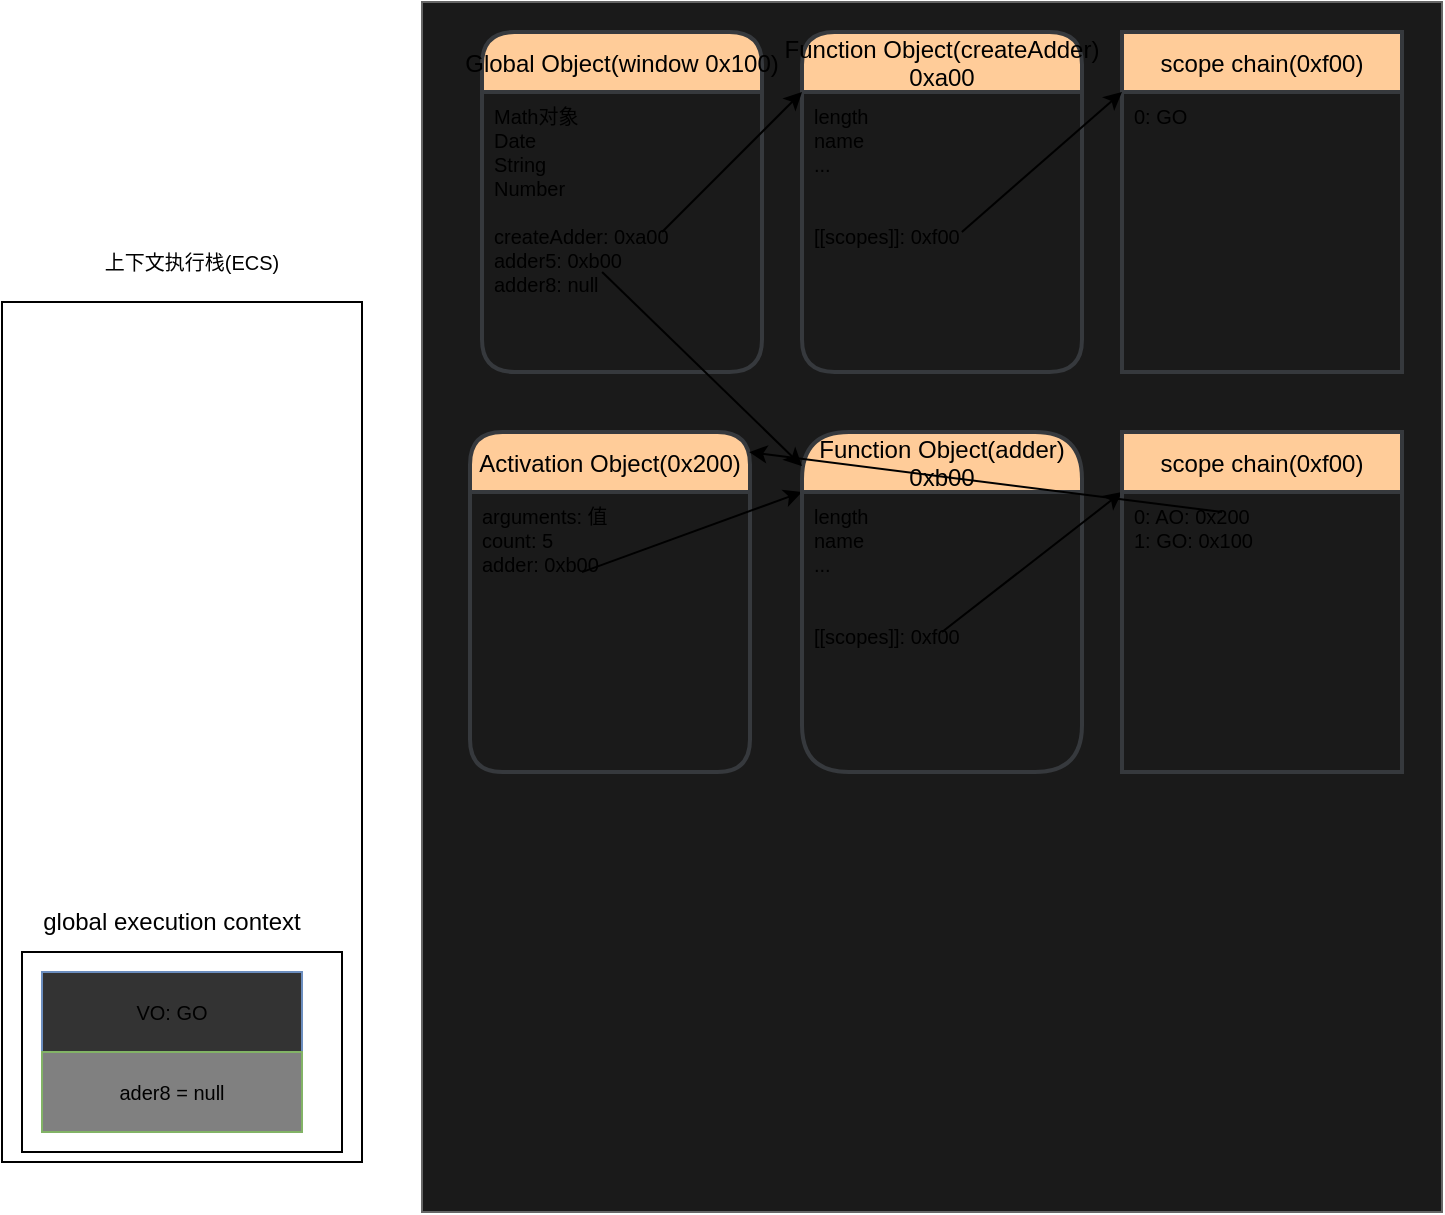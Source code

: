 <mxfile>
    <diagram name="第二次执行createAdder" id="qKXkjOtJQznu6CI3bDYL">
        <mxGraphModel dx="735" dy="614" grid="1" gridSize="10" guides="1" tooltips="1" connect="1" arrows="1" fold="1" page="1" pageScale="1" pageWidth="827" pageHeight="1169" math="0" shadow="0">
            <root>
                <mxCell id="Rl_GWwNkA-UyZCNdpOtO-0"/>
                <mxCell id="Rl_GWwNkA-UyZCNdpOtO-1" parent="Rl_GWwNkA-UyZCNdpOtO-0"/>
                <mxCell id="Rl_GWwNkA-UyZCNdpOtO-2" value="" style="rounded=0;whiteSpace=wrap;html=1;" parent="Rl_GWwNkA-UyZCNdpOtO-1" vertex="1">
                    <mxGeometry x="40" y="305" width="180" height="430" as="geometry"/>
                </mxCell>
                <mxCell id="Rl_GWwNkA-UyZCNdpOtO-3" value="" style="rounded=0;whiteSpace=wrap;html=1;fillColor=#1A1A1A;strokeColor=#666666;fontColor=#333333;" parent="Rl_GWwNkA-UyZCNdpOtO-1" vertex="1">
                    <mxGeometry x="250" y="155" width="510" height="605" as="geometry"/>
                </mxCell>
                <mxCell id="Rl_GWwNkA-UyZCNdpOtO-4" value="Global Object(window 0x100)" style="swimlane;childLayout=stackLayout;horizontal=1;startSize=30;horizontalStack=0;rounded=1;fontSize=12;fontStyle=0;strokeWidth=2;resizeParent=0;resizeLast=1;shadow=0;dashed=0;align=center;fillColor=#ffcc99;strokeColor=#36393d;arcSize=18;" parent="Rl_GWwNkA-UyZCNdpOtO-1" vertex="1">
                    <mxGeometry x="280" y="170" width="140" height="170" as="geometry"/>
                </mxCell>
                <mxCell id="Rl_GWwNkA-UyZCNdpOtO-5" value="Math对象&#10;Date&#10;String&#10;Number&#10;&#10;createAdder: 0xa00&#10;adder5: 0xb00&#10;adder8: null" style="align=left;strokeColor=none;fillColor=none;spacingLeft=4;fontSize=10;verticalAlign=top;resizable=0;rotatable=0;part=1;" parent="Rl_GWwNkA-UyZCNdpOtO-4" vertex="1">
                    <mxGeometry y="30" width="140" height="140" as="geometry"/>
                </mxCell>
                <mxCell id="Rl_GWwNkA-UyZCNdpOtO-6" value="上下文执行栈(ECS)" style="text;html=1;strokeColor=none;fillColor=none;align=center;verticalAlign=middle;whiteSpace=wrap;rounded=0;fontSize=10;" parent="Rl_GWwNkA-UyZCNdpOtO-1" vertex="1">
                    <mxGeometry x="90" y="270" width="90" height="30" as="geometry"/>
                </mxCell>
                <mxCell id="Rl_GWwNkA-UyZCNdpOtO-7" value="" style="rounded=0;whiteSpace=wrap;html=1;fontSize=10;" parent="Rl_GWwNkA-UyZCNdpOtO-1" vertex="1">
                    <mxGeometry x="50" y="630" width="160" height="100" as="geometry"/>
                </mxCell>
                <mxCell id="Rl_GWwNkA-UyZCNdpOtO-8" value="VO: GO" style="rounded=0;whiteSpace=wrap;html=1;fontSize=10;fillColor=#333333;strokeColor=#6c8ebf;" parent="Rl_GWwNkA-UyZCNdpOtO-1" vertex="1">
                    <mxGeometry x="60" y="640" width="130" height="40" as="geometry"/>
                </mxCell>
                <mxCell id="Rl_GWwNkA-UyZCNdpOtO-9" value="ader8 = null" style="rounded=0;whiteSpace=wrap;html=1;fontSize=10;fillColor=#808080;strokeColor=#82b366;" parent="Rl_GWwNkA-UyZCNdpOtO-1" vertex="1">
                    <mxGeometry x="60" y="680" width="130" height="40" as="geometry"/>
                </mxCell>
                <mxCell id="Rl_GWwNkA-UyZCNdpOtO-10" value="Function Object(createAdder)&#10;0xa00" style="swimlane;childLayout=stackLayout;horizontal=1;startSize=30;horizontalStack=0;rounded=1;fontSize=12;fontStyle=0;strokeWidth=2;resizeParent=0;resizeLast=1;shadow=0;dashed=0;align=center;fillColor=#ffcc99;strokeColor=#36393d;arcSize=18;" parent="Rl_GWwNkA-UyZCNdpOtO-1" vertex="1">
                    <mxGeometry x="440" y="170" width="140" height="170" as="geometry"/>
                </mxCell>
                <mxCell id="Rl_GWwNkA-UyZCNdpOtO-11" value="length&#10;name&#10;...&#10;&#10;&#10;[[scopes]]: 0xf00" style="align=left;strokeColor=none;fillColor=none;spacingLeft=4;fontSize=10;verticalAlign=top;resizable=0;rotatable=0;part=1;" parent="Rl_GWwNkA-UyZCNdpOtO-10" vertex="1">
                    <mxGeometry y="30" width="140" height="140" as="geometry"/>
                </mxCell>
                <mxCell id="Rl_GWwNkA-UyZCNdpOtO-12" value="scope chain(0xf00)" style="swimlane;childLayout=stackLayout;horizontal=1;startSize=30;horizontalStack=0;rounded=1;fontSize=12;fontStyle=0;strokeWidth=2;resizeParent=0;resizeLast=1;shadow=0;dashed=0;align=center;fillColor=#ffcc99;strokeColor=#36393d;arcSize=0;" parent="Rl_GWwNkA-UyZCNdpOtO-1" vertex="1">
                    <mxGeometry x="600" y="170" width="140" height="170" as="geometry"/>
                </mxCell>
                <mxCell id="Rl_GWwNkA-UyZCNdpOtO-13" value="0: GO" style="align=left;strokeColor=none;fillColor=none;spacingLeft=4;fontSize=10;verticalAlign=top;resizable=0;rotatable=0;part=1;" parent="Rl_GWwNkA-UyZCNdpOtO-12" vertex="1">
                    <mxGeometry y="30" width="140" height="140" as="geometry"/>
                </mxCell>
                <mxCell id="Rl_GWwNkA-UyZCNdpOtO-14" value="" style="endArrow=classic;html=1;entryX=0;entryY=0;entryDx=0;entryDy=0;exitX=0.643;exitY=0.5;exitDx=0;exitDy=0;exitPerimeter=0;" parent="Rl_GWwNkA-UyZCNdpOtO-1" source="Rl_GWwNkA-UyZCNdpOtO-5" target="Rl_GWwNkA-UyZCNdpOtO-11" edge="1">
                    <mxGeometry width="50" height="50" relative="1" as="geometry">
                        <mxPoint x="440" y="450" as="sourcePoint"/>
                        <mxPoint x="490" y="400" as="targetPoint"/>
                    </mxGeometry>
                </mxCell>
                <mxCell id="Rl_GWwNkA-UyZCNdpOtO-15" value="" style="endArrow=classic;html=1;entryX=0;entryY=0;entryDx=0;entryDy=0;exitX=0.571;exitY=0.5;exitDx=0;exitDy=0;exitPerimeter=0;" parent="Rl_GWwNkA-UyZCNdpOtO-1" source="Rl_GWwNkA-UyZCNdpOtO-11" edge="1">
                    <mxGeometry width="50" height="50" relative="1" as="geometry">
                        <mxPoint x="530.02" y="270" as="sourcePoint"/>
                        <mxPoint x="600" y="200" as="targetPoint"/>
                    </mxGeometry>
                </mxCell>
                <mxCell id="Rl_GWwNkA-UyZCNdpOtO-16" value="global execution context" style="text;html=1;strokeColor=none;fillColor=none;align=center;verticalAlign=middle;whiteSpace=wrap;rounded=0;" parent="Rl_GWwNkA-UyZCNdpOtO-1" vertex="1">
                    <mxGeometry x="50" y="600" width="150" height="30" as="geometry"/>
                </mxCell>
                <mxCell id="Rl_GWwNkA-UyZCNdpOtO-17" value="Activation Object(0x200)" style="swimlane;childLayout=stackLayout;horizontal=1;startSize=30;horizontalStack=0;rounded=1;fontSize=12;fontStyle=0;strokeWidth=2;resizeParent=0;resizeLast=1;shadow=0;dashed=0;align=center;fillColor=#ffcc99;strokeColor=#36393d;arcSize=18;" parent="Rl_GWwNkA-UyZCNdpOtO-1" vertex="1">
                    <mxGeometry x="274" y="370" width="140" height="170" as="geometry"/>
                </mxCell>
                <mxCell id="Rl_GWwNkA-UyZCNdpOtO-18" value="" style="endArrow=classic;html=1;entryX=0;entryY=0;entryDx=0;entryDy=0;exitX=0.4;exitY=0.286;exitDx=0;exitDy=0;exitPerimeter=0;" parent="Rl_GWwNkA-UyZCNdpOtO-17" source="Rl_GWwNkA-UyZCNdpOtO-19" edge="1">
                    <mxGeometry width="50" height="50" relative="1" as="geometry">
                        <mxPoint x="96.02" y="100" as="sourcePoint"/>
                        <mxPoint x="166" y="30" as="targetPoint"/>
                    </mxGeometry>
                </mxCell>
                <mxCell id="Rl_GWwNkA-UyZCNdpOtO-19" value="arguments: 值&#10;count: 5&#10;adder: 0xb00" style="align=left;strokeColor=none;fillColor=none;spacingLeft=4;fontSize=10;verticalAlign=top;resizable=0;rotatable=0;part=1;" parent="Rl_GWwNkA-UyZCNdpOtO-17" vertex="1">
                    <mxGeometry y="30" width="140" height="140" as="geometry"/>
                </mxCell>
                <mxCell id="Rl_GWwNkA-UyZCNdpOtO-20" value="Function Object(adder)&#10;0xb00" style="swimlane;childLayout=stackLayout;horizontal=1;startSize=30;horizontalStack=0;rounded=1;fontSize=12;fontStyle=0;strokeWidth=2;resizeParent=0;resizeLast=1;shadow=0;dashed=0;align=center;fillColor=#ffcc99;strokeColor=#36393d;arcSize=26;" parent="Rl_GWwNkA-UyZCNdpOtO-1" vertex="1">
                    <mxGeometry x="440" y="370" width="140" height="170" as="geometry"/>
                </mxCell>
                <mxCell id="Rl_GWwNkA-UyZCNdpOtO-21" value="" style="endArrow=classic;html=1;entryX=0;entryY=0;entryDx=0;entryDy=0;exitX=0.571;exitY=0.5;exitDx=0;exitDy=0;exitPerimeter=0;" parent="Rl_GWwNkA-UyZCNdpOtO-20" target="Rl_GWwNkA-UyZCNdpOtO-24" edge="1">
                    <mxGeometry width="50" height="50" relative="1" as="geometry">
                        <mxPoint x="70.0" y="100" as="sourcePoint"/>
                        <mxPoint x="150.06" y="30" as="targetPoint"/>
                    </mxGeometry>
                </mxCell>
                <mxCell id="Rl_GWwNkA-UyZCNdpOtO-22" value="length&#10;name&#10;...&#10;&#10;&#10;[[scopes]]: 0xf00" style="align=left;strokeColor=none;fillColor=none;spacingLeft=4;fontSize=10;verticalAlign=top;resizable=0;rotatable=0;part=1;" parent="Rl_GWwNkA-UyZCNdpOtO-20" vertex="1">
                    <mxGeometry y="30" width="140" height="140" as="geometry"/>
                </mxCell>
                <mxCell id="Rl_GWwNkA-UyZCNdpOtO-23" value="scope chain(0xf00)" style="swimlane;childLayout=stackLayout;horizontal=1;startSize=30;horizontalStack=0;rounded=1;fontSize=12;fontStyle=0;strokeWidth=2;resizeParent=0;resizeLast=1;shadow=0;dashed=0;align=center;fillColor=#ffcc99;strokeColor=#36393d;arcSize=0;" parent="Rl_GWwNkA-UyZCNdpOtO-1" vertex="1">
                    <mxGeometry x="600" y="370" width="140" height="170" as="geometry"/>
                </mxCell>
                <mxCell id="Rl_GWwNkA-UyZCNdpOtO-24" value="0: AO: 0x200&#10;1: GO: 0x100" style="align=left;strokeColor=none;fillColor=none;spacingLeft=4;fontSize=10;verticalAlign=top;resizable=0;rotatable=0;part=1;" parent="Rl_GWwNkA-UyZCNdpOtO-23" vertex="1">
                    <mxGeometry y="30" width="140" height="140" as="geometry"/>
                </mxCell>
                <mxCell id="Rl_GWwNkA-UyZCNdpOtO-25" value="" style="endArrow=classic;html=1;entryX=0.997;entryY=0.059;entryDx=0;entryDy=0;exitX=0.571;exitY=0.5;exitDx=0;exitDy=0;exitPerimeter=0;entryPerimeter=0;" parent="Rl_GWwNkA-UyZCNdpOtO-1" target="Rl_GWwNkA-UyZCNdpOtO-17" edge="1">
                    <mxGeometry width="50" height="50" relative="1" as="geometry">
                        <mxPoint x="650" y="410" as="sourcePoint"/>
                        <mxPoint x="740" y="340" as="targetPoint"/>
                    </mxGeometry>
                </mxCell>
                <mxCell id="Rl_GWwNkA-UyZCNdpOtO-26" value="" style="endArrow=classic;html=1;exitX=0.429;exitY=0.643;exitDx=0;exitDy=0;exitPerimeter=0;" parent="Rl_GWwNkA-UyZCNdpOtO-1" source="Rl_GWwNkA-UyZCNdpOtO-5" target="Rl_GWwNkA-UyZCNdpOtO-20" edge="1">
                    <mxGeometry width="50" height="50" relative="1" as="geometry">
                        <mxPoint x="360" y="290" as="sourcePoint"/>
                        <mxPoint x="429.98" y="220" as="targetPoint"/>
                    </mxGeometry>
                </mxCell>
            </root>
        </mxGraphModel>
    </diagram>
</mxfile>